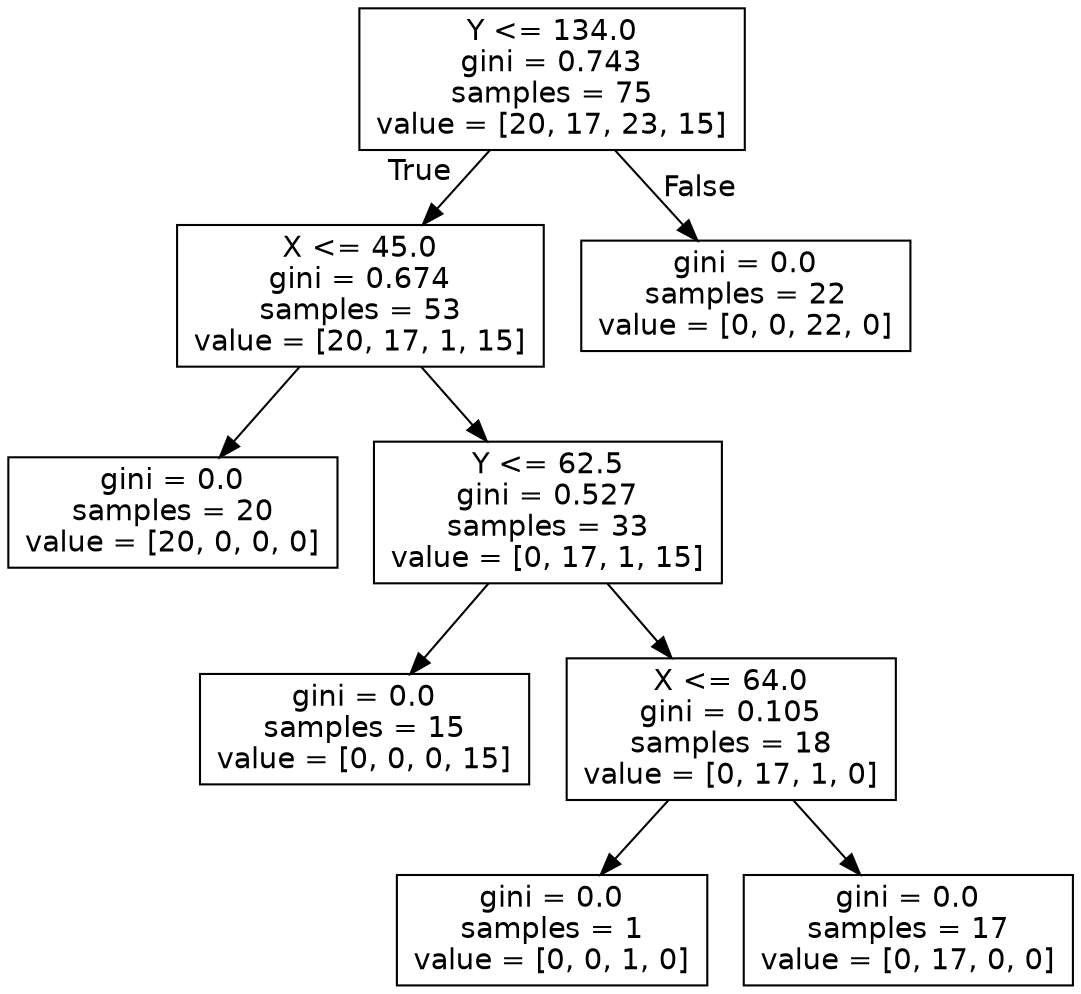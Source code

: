 digraph Tree {
node [shape=box, fontname="helvetica"] ;
edge [fontname="helvetica"] ;
0 [label="Y <= 134.0\ngini = 0.743\nsamples = 75\nvalue = [20, 17, 23, 15]"] ;
1 [label="X <= 45.0\ngini = 0.674\nsamples = 53\nvalue = [20, 17, 1, 15]"] ;
0 -> 1 [labeldistance=2.5, labelangle=45, headlabel="True"] ;
2 [label="gini = 0.0\nsamples = 20\nvalue = [20, 0, 0, 0]"] ;
1 -> 2 ;
3 [label="Y <= 62.5\ngini = 0.527\nsamples = 33\nvalue = [0, 17, 1, 15]"] ;
1 -> 3 ;
4 [label="gini = 0.0\nsamples = 15\nvalue = [0, 0, 0, 15]"] ;
3 -> 4 ;
5 [label="X <= 64.0\ngini = 0.105\nsamples = 18\nvalue = [0, 17, 1, 0]"] ;
3 -> 5 ;
6 [label="gini = 0.0\nsamples = 1\nvalue = [0, 0, 1, 0]"] ;
5 -> 6 ;
7 [label="gini = 0.0\nsamples = 17\nvalue = [0, 17, 0, 0]"] ;
5 -> 7 ;
8 [label="gini = 0.0\nsamples = 22\nvalue = [0, 0, 22, 0]"] ;
0 -> 8 [labeldistance=2.5, labelangle=-45, headlabel="False"] ;
}
